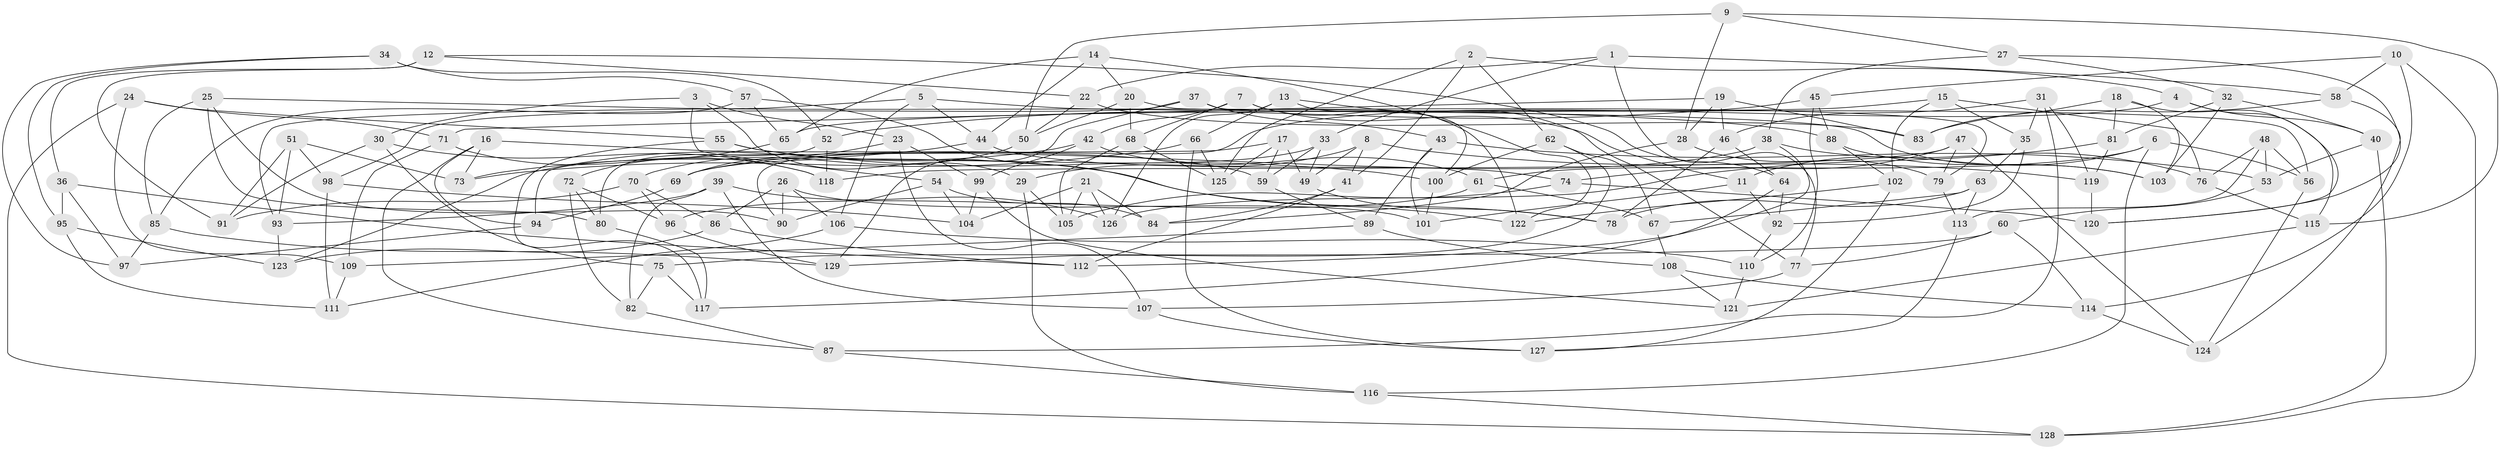 // coarse degree distribution, {6: 0.46153846153846156, 7: 0.09615384615384616, 5: 0.15384615384615385, 8: 0.1346153846153846, 4: 0.07692307692307693, 9: 0.057692307692307696, 10: 0.019230769230769232}
// Generated by graph-tools (version 1.1) at 2025/38/03/04/25 23:38:15]
// undirected, 129 vertices, 258 edges
graph export_dot {
  node [color=gray90,style=filled];
  1;
  2;
  3;
  4;
  5;
  6;
  7;
  8;
  9;
  10;
  11;
  12;
  13;
  14;
  15;
  16;
  17;
  18;
  19;
  20;
  21;
  22;
  23;
  24;
  25;
  26;
  27;
  28;
  29;
  30;
  31;
  32;
  33;
  34;
  35;
  36;
  37;
  38;
  39;
  40;
  41;
  42;
  43;
  44;
  45;
  46;
  47;
  48;
  49;
  50;
  51;
  52;
  53;
  54;
  55;
  56;
  57;
  58;
  59;
  60;
  61;
  62;
  63;
  64;
  65;
  66;
  67;
  68;
  69;
  70;
  71;
  72;
  73;
  74;
  75;
  76;
  77;
  78;
  79;
  80;
  81;
  82;
  83;
  84;
  85;
  86;
  87;
  88;
  89;
  90;
  91;
  92;
  93;
  94;
  95;
  96;
  97;
  98;
  99;
  100;
  101;
  102;
  103;
  104;
  105;
  106;
  107;
  108;
  109;
  110;
  111;
  112;
  113;
  114;
  115;
  116;
  117;
  118;
  119;
  120;
  121;
  122;
  123;
  124;
  125;
  126;
  127;
  128;
  129;
  1 -- 22;
  1 -- 58;
  1 -- 33;
  1 -- 77;
  2 -- 4;
  2 -- 125;
  2 -- 62;
  2 -- 41;
  3 -- 54;
  3 -- 29;
  3 -- 23;
  3 -- 30;
  4 -- 120;
  4 -- 90;
  4 -- 40;
  5 -- 106;
  5 -- 103;
  5 -- 44;
  5 -- 93;
  6 -- 116;
  6 -- 11;
  6 -- 61;
  6 -- 56;
  7 -- 122;
  7 -- 68;
  7 -- 42;
  7 -- 11;
  8 -- 119;
  8 -- 29;
  8 -- 49;
  8 -- 41;
  9 -- 27;
  9 -- 50;
  9 -- 28;
  9 -- 115;
  10 -- 58;
  10 -- 128;
  10 -- 45;
  10 -- 114;
  11 -- 92;
  11 -- 101;
  12 -- 36;
  12 -- 22;
  12 -- 91;
  12 -- 64;
  13 -- 126;
  13 -- 66;
  13 -- 77;
  13 -- 100;
  14 -- 65;
  14 -- 122;
  14 -- 20;
  14 -- 44;
  15 -- 102;
  15 -- 76;
  15 -- 35;
  15 -- 65;
  16 -- 73;
  16 -- 87;
  16 -- 59;
  16 -- 94;
  17 -- 125;
  17 -- 94;
  17 -- 49;
  17 -- 59;
  18 -- 115;
  18 -- 83;
  18 -- 81;
  18 -- 103;
  19 -- 46;
  19 -- 83;
  19 -- 71;
  19 -- 28;
  20 -- 68;
  20 -- 50;
  20 -- 79;
  21 -- 105;
  21 -- 104;
  21 -- 84;
  21 -- 126;
  22 -- 50;
  22 -- 83;
  23 -- 69;
  23 -- 107;
  23 -- 99;
  24 -- 128;
  24 -- 109;
  24 -- 55;
  24 -- 71;
  25 -- 90;
  25 -- 80;
  25 -- 88;
  25 -- 85;
  26 -- 90;
  26 -- 101;
  26 -- 86;
  26 -- 106;
  27 -- 120;
  27 -- 32;
  27 -- 38;
  28 -- 84;
  28 -- 79;
  29 -- 116;
  29 -- 105;
  30 -- 91;
  30 -- 118;
  30 -- 75;
  31 -- 119;
  31 -- 87;
  31 -- 35;
  31 -- 46;
  32 -- 103;
  32 -- 81;
  32 -- 40;
  33 -- 49;
  33 -- 59;
  33 -- 69;
  34 -- 97;
  34 -- 57;
  34 -- 52;
  34 -- 95;
  35 -- 63;
  35 -- 92;
  36 -- 97;
  36 -- 112;
  36 -- 95;
  37 -- 56;
  37 -- 98;
  37 -- 43;
  37 -- 129;
  38 -- 112;
  38 -- 76;
  38 -- 69;
  39 -- 93;
  39 -- 107;
  39 -- 126;
  39 -- 82;
  40 -- 128;
  40 -- 53;
  41 -- 84;
  41 -- 112;
  42 -- 61;
  42 -- 99;
  42 -- 123;
  43 -- 101;
  43 -- 89;
  43 -- 53;
  44 -- 74;
  44 -- 73;
  45 -- 110;
  45 -- 88;
  45 -- 52;
  46 -- 78;
  46 -- 64;
  47 -- 118;
  47 -- 74;
  47 -- 124;
  47 -- 79;
  48 -- 56;
  48 -- 76;
  48 -- 53;
  48 -- 113;
  49 -- 78;
  50 -- 70;
  51 -- 91;
  51 -- 73;
  51 -- 98;
  51 -- 93;
  52 -- 80;
  52 -- 118;
  53 -- 60;
  54 -- 104;
  54 -- 90;
  54 -- 84;
  55 -- 117;
  55 -- 78;
  55 -- 100;
  56 -- 124;
  57 -- 85;
  57 -- 122;
  57 -- 65;
  58 -- 124;
  58 -- 83;
  59 -- 89;
  60 -- 75;
  60 -- 114;
  60 -- 77;
  61 -- 67;
  61 -- 96;
  62 -- 67;
  62 -- 100;
  62 -- 129;
  63 -- 78;
  63 -- 113;
  63 -- 67;
  64 -- 117;
  64 -- 92;
  65 -- 72;
  66 -- 125;
  66 -- 127;
  66 -- 73;
  67 -- 108;
  68 -- 125;
  68 -- 105;
  69 -- 94;
  70 -- 96;
  70 -- 91;
  70 -- 86;
  71 -- 118;
  71 -- 109;
  72 -- 80;
  72 -- 82;
  72 -- 96;
  74 -- 120;
  74 -- 105;
  75 -- 82;
  75 -- 117;
  76 -- 115;
  77 -- 107;
  79 -- 113;
  80 -- 117;
  81 -- 119;
  81 -- 126;
  82 -- 87;
  85 -- 97;
  85 -- 129;
  86 -- 112;
  86 -- 123;
  87 -- 116;
  88 -- 102;
  88 -- 103;
  89 -- 109;
  89 -- 108;
  92 -- 110;
  93 -- 123;
  94 -- 97;
  95 -- 111;
  95 -- 123;
  96 -- 129;
  98 -- 111;
  98 -- 104;
  99 -- 121;
  99 -- 104;
  100 -- 101;
  102 -- 127;
  102 -- 122;
  106 -- 110;
  106 -- 111;
  107 -- 127;
  108 -- 114;
  108 -- 121;
  109 -- 111;
  110 -- 121;
  113 -- 127;
  114 -- 124;
  115 -- 121;
  116 -- 128;
  119 -- 120;
}
